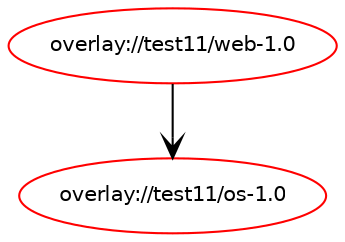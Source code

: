 digraph prolog {

newrank=true;
concentrate=true;
compound=true;
graph [rankdir=TD];#, ranksep=2.5, nodesep=0.2];
edge  [arrowhead=vee];
node  [fontname=Helvetica,fontsize=10];

"overlay://test11/web-1.0" [color=red, href="../test11/web-1.0-depend.svg"];
"overlay://test11/web-1.0" -> "overlay://test11/os-1.0"
"overlay://test11/os-1.0" [color=red, href="../test11/os-1.0-depend.svg"];
}
